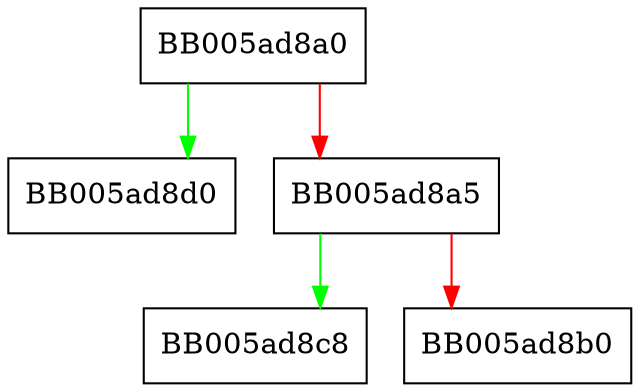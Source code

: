 digraph EVP_ASYM_CIPHER_settable_ctx_params {
  node [shape="box"];
  graph [splines=ortho];
  BB005ad8a0 -> BB005ad8d0 [color="green"];
  BB005ad8a0 -> BB005ad8a5 [color="red"];
  BB005ad8a5 -> BB005ad8c8 [color="green"];
  BB005ad8a5 -> BB005ad8b0 [color="red"];
}